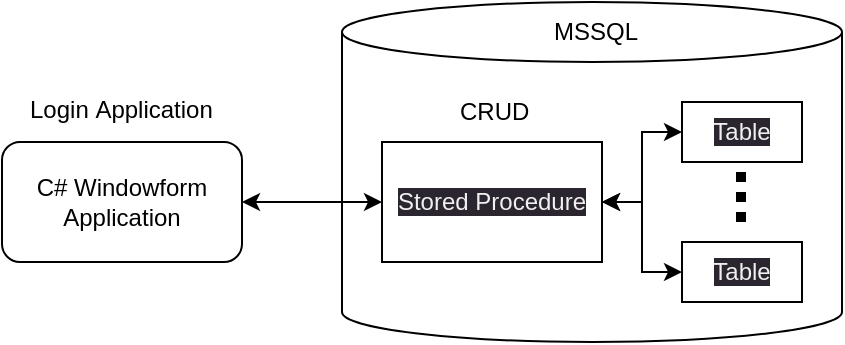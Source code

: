 <mxfile version="21.3.8" type="device">
  <diagram id="KnWbZpIVbF7dpYD4MMyV" name="페이지-1">
    <mxGraphModel dx="823" dy="445" grid="1" gridSize="10" guides="1" tooltips="1" connect="1" arrows="1" fold="1" page="1" pageScale="1" pageWidth="827" pageHeight="1169" math="0" shadow="0">
      <root>
        <mxCell id="0" />
        <mxCell id="1" parent="0" />
        <mxCell id="I6gPxien8u0PUePeDLk5-1" value="C# Windowform&lt;br&gt;Application" style="rounded=1;whiteSpace=wrap;html=1;" vertex="1" parent="1">
          <mxGeometry x="90" y="230" width="120" height="60" as="geometry" />
        </mxCell>
        <mxCell id="I6gPxien8u0PUePeDLk5-7" value="" style="shape=cylinder3;whiteSpace=wrap;html=1;boundedLbl=1;backgroundOutline=1;size=15;" vertex="1" parent="1">
          <mxGeometry x="260" y="160" width="250" height="170" as="geometry" />
        </mxCell>
        <mxCell id="I6gPxien8u0PUePeDLk5-21" value="&lt;span style=&quot;color: rgb(240, 240, 240); font-family: Helvetica; font-size: 12px; font-style: normal; font-variant-ligatures: normal; font-variant-caps: normal; font-weight: 400; letter-spacing: normal; orphans: 2; text-align: left; text-indent: 0px; text-transform: none; widows: 2; word-spacing: 0px; -webkit-text-stroke-width: 0px; background-color: rgb(42, 37, 47); text-decoration-thickness: initial; text-decoration-style: initial; text-decoration-color: initial; float: none; display: inline !important;&quot;&gt;Table&lt;br&gt;&lt;/span&gt;" style="rounded=0;whiteSpace=wrap;html=1;" vertex="1" parent="I6gPxien8u0PUePeDLk5-7">
          <mxGeometry x="170" y="120" width="60" height="30" as="geometry" />
        </mxCell>
        <mxCell id="I6gPxien8u0PUePeDLk5-22" value="" style="endArrow=none;dashed=1;html=1;dashPattern=1 1;strokeWidth=5;rounded=0;" edge="1" parent="I6gPxien8u0PUePeDLk5-7">
          <mxGeometry width="50" height="50" relative="1" as="geometry">
            <mxPoint x="199.5" y="110" as="sourcePoint" />
            <mxPoint x="199.5" y="80" as="targetPoint" />
          </mxGeometry>
        </mxCell>
        <mxCell id="I6gPxien8u0PUePeDLk5-15" value="&lt;span style=&quot;color: rgb(240, 240, 240); font-family: Helvetica; font-size: 12px; font-style: normal; font-variant-ligatures: normal; font-variant-caps: normal; font-weight: 400; letter-spacing: normal; orphans: 2; text-align: left; text-indent: 0px; text-transform: none; widows: 2; word-spacing: 0px; -webkit-text-stroke-width: 0px; background-color: rgb(42, 37, 47); text-decoration-thickness: initial; text-decoration-style: initial; text-decoration-color: initial; float: none; display: inline !important;&quot;&gt;Table&lt;br&gt;&lt;/span&gt;" style="rounded=0;whiteSpace=wrap;html=1;" vertex="1" parent="I6gPxien8u0PUePeDLk5-7">
          <mxGeometry x="170" y="50" width="60" height="30" as="geometry" />
        </mxCell>
        <mxCell id="I6gPxien8u0PUePeDLk5-8" value="&lt;meta charset=&quot;utf-8&quot;&gt;&lt;span style=&quot;color: rgb(240, 240, 240); font-family: Helvetica; font-size: 12px; font-style: normal; font-variant-ligatures: normal; font-variant-caps: normal; font-weight: 400; letter-spacing: normal; orphans: 2; text-align: left; text-indent: 0px; text-transform: none; widows: 2; word-spacing: 0px; -webkit-text-stroke-width: 0px; background-color: rgb(42, 37, 47); text-decoration-thickness: initial; text-decoration-style: initial; text-decoration-color: initial; float: none; display: inline !important;&quot;&gt;Stored Procedure&lt;/span&gt;" style="rounded=0;whiteSpace=wrap;html=1;" vertex="1" parent="1">
          <mxGeometry x="280" y="230" width="110" height="60" as="geometry" />
        </mxCell>
        <mxCell id="I6gPxien8u0PUePeDLk5-18" style="edgeStyle=orthogonalEdgeStyle;rounded=0;orthogonalLoop=1;jettySize=auto;html=1;exitX=0;exitY=0.5;exitDx=0;exitDy=0;entryX=1;entryY=0.5;entryDx=0;entryDy=0;startArrow=classic;startFill=1;" edge="1" parent="1" source="I6gPxien8u0PUePeDLk5-15" target="I6gPxien8u0PUePeDLk5-8">
          <mxGeometry relative="1" as="geometry" />
        </mxCell>
        <mxCell id="I6gPxien8u0PUePeDLk5-16" value="Login&amp;nbsp;&lt;span style=&quot;text-align: center;&quot;&gt;Application&lt;/span&gt;" style="text;strokeColor=none;fillColor=none;spacingLeft=4;spacingRight=4;overflow=hidden;rotatable=0;points=[[0,0.5],[1,0.5]];portConstraint=eastwest;fontSize=12;whiteSpace=wrap;html=1;" vertex="1" parent="1">
          <mxGeometry x="97.5" y="200" width="105" height="30" as="geometry" />
        </mxCell>
        <mxCell id="I6gPxien8u0PUePeDLk5-17" style="edgeStyle=orthogonalEdgeStyle;rounded=0;orthogonalLoop=1;jettySize=auto;html=1;exitX=1;exitY=0.5;exitDx=0;exitDy=0;startArrow=classic;startFill=1;" edge="1" parent="1" source="I6gPxien8u0PUePeDLk5-1" target="I6gPxien8u0PUePeDLk5-8">
          <mxGeometry relative="1" as="geometry" />
        </mxCell>
        <mxCell id="I6gPxien8u0PUePeDLk5-19" value="MSSQL" style="text;strokeColor=none;fillColor=none;align=left;verticalAlign=middle;spacingLeft=4;spacingRight=4;overflow=hidden;points=[[0,0.5],[1,0.5]];portConstraint=eastwest;rotatable=0;whiteSpace=wrap;html=1;" vertex="1" parent="1">
          <mxGeometry x="360" y="160" width="60" height="30" as="geometry" />
        </mxCell>
        <mxCell id="I6gPxien8u0PUePeDLk5-20" value="CRUD" style="text;strokeColor=none;fillColor=none;align=left;verticalAlign=middle;spacingLeft=4;spacingRight=4;overflow=hidden;points=[[0,0.5],[1,0.5]];portConstraint=eastwest;rotatable=0;whiteSpace=wrap;html=1;" vertex="1" parent="1">
          <mxGeometry x="312.5" y="200" width="45" height="30" as="geometry" />
        </mxCell>
        <mxCell id="I6gPxien8u0PUePeDLk5-23" style="edgeStyle=orthogonalEdgeStyle;rounded=0;orthogonalLoop=1;jettySize=auto;html=1;exitX=0;exitY=0.5;exitDx=0;exitDy=0;entryX=1;entryY=0.5;entryDx=0;entryDy=0;startArrow=classic;startFill=1;" edge="1" parent="1" source="I6gPxien8u0PUePeDLk5-21" target="I6gPxien8u0PUePeDLk5-8">
          <mxGeometry relative="1" as="geometry">
            <mxPoint x="440" y="225" as="sourcePoint" />
            <mxPoint x="400" y="270" as="targetPoint" />
          </mxGeometry>
        </mxCell>
      </root>
    </mxGraphModel>
  </diagram>
</mxfile>
